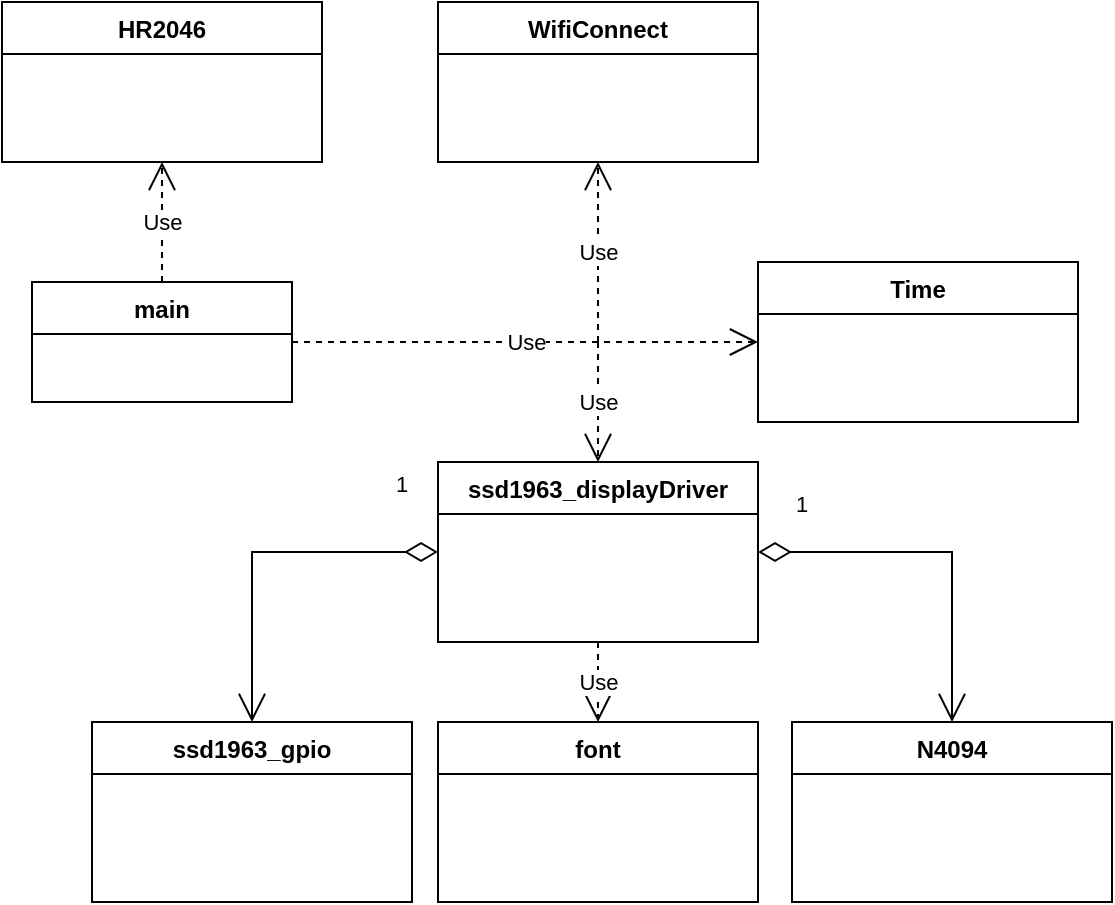 <mxfile version="21.3.4" type="device">
  <diagram id="C5RBs43oDa-KdzZeNtuy" name="Page-1">
    <mxGraphModel dx="284" dy="165" grid="1" gridSize="10" guides="1" tooltips="1" connect="1" arrows="1" fold="1" page="1" pageScale="1" pageWidth="827" pageHeight="1169" math="0" shadow="0">
      <root>
        <mxCell id="WIyWlLk6GJQsqaUBKTNV-0" />
        <mxCell id="WIyWlLk6GJQsqaUBKTNV-1" parent="WIyWlLk6GJQsqaUBKTNV-0" />
        <mxCell id="NhvEhMI3FrdmYwU15fbO-18" value="main" style="swimlane;fontStyle=1;align=center;verticalAlign=top;childLayout=stackLayout;horizontal=1;startSize=26;horizontalStack=0;resizeParent=1;resizeParentMax=0;resizeLast=0;collapsible=1;marginBottom=0;whiteSpace=wrap;html=1;" vertex="1" collapsed="1" parent="WIyWlLk6GJQsqaUBKTNV-1">
          <mxGeometry x="20" y="340" width="130" height="60" as="geometry">
            <mxRectangle x="20" y="300" width="220" height="112" as="alternateBounds" />
          </mxGeometry>
        </mxCell>
        <mxCell id="NhvEhMI3FrdmYwU15fbO-19" value="+ task1(void *) : void&lt;br&gt;+ setupScreenInterface() : void&lt;br&gt;+ sendPostRequest(int) : void&lt;br&gt;+ setup() : void&lt;br&gt;+ loop() : void" style="text;strokeColor=none;fillColor=none;align=left;verticalAlign=top;spacingLeft=4;spacingRight=4;overflow=hidden;rotatable=0;points=[[0,0.5],[1,0.5]];portConstraint=eastwest;whiteSpace=wrap;html=1;" vertex="1" parent="NhvEhMI3FrdmYwU15fbO-18">
          <mxGeometry y="26" width="220" height="86" as="geometry" />
        </mxCell>
        <mxCell id="NhvEhMI3FrdmYwU15fbO-22" value="HR2046" style="swimlane;fontStyle=1;align=center;verticalAlign=top;childLayout=stackLayout;horizontal=1;startSize=26;horizontalStack=0;resizeParent=1;resizeLast=0;collapsible=1;marginBottom=0;rounded=0;shadow=0;strokeWidth=1;" vertex="1" collapsed="1" parent="WIyWlLk6GJQsqaUBKTNV-1">
          <mxGeometry x="5" y="200" width="160" height="80" as="geometry">
            <mxRectangle x="20" y="40" width="220" height="190" as="alternateBounds" />
          </mxGeometry>
        </mxCell>
        <mxCell id="NhvEhMI3FrdmYwU15fbO-23" value="+ HR2046(SPIClass &amp;spi, uint8_t cs)&#xa;+ init() : void&#xa;+ powerDown() : void&#xa;+ readRaw(uint8_t target) : uint16_t&#xa;+ readRaw(uint16_t &amp;x, uint16_t &amp;y, &#xa;uint32_t &amp;z) : void&#xa; " style="text;align=left;verticalAlign=top;spacingLeft=4;spacingRight=4;overflow=hidden;rotatable=0;points=[[0,0.5],[1,0.5]];portConstraint=eastwest;" vertex="1" parent="NhvEhMI3FrdmYwU15fbO-22">
          <mxGeometry y="26" width="220" height="94" as="geometry" />
        </mxCell>
        <mxCell id="NhvEhMI3FrdmYwU15fbO-26" value="" style="line;html=1;strokeWidth=1;align=left;verticalAlign=middle;spacingTop=-1;spacingLeft=3;spacingRight=3;rotatable=0;labelPosition=right;points=[];portConstraint=eastwest;" vertex="1" parent="NhvEhMI3FrdmYwU15fbO-22">
          <mxGeometry y="120" width="220" height="8" as="geometry" />
        </mxCell>
        <mxCell id="NhvEhMI3FrdmYwU15fbO-27" value="- &amp;spi : SPIClass&#xa;- cs : uint8_t" style="text;align=left;verticalAlign=top;spacingLeft=4;spacingRight=4;overflow=hidden;rotatable=0;points=[[0,0.5],[1,0.5]];portConstraint=eastwest;" vertex="1" parent="NhvEhMI3FrdmYwU15fbO-22">
          <mxGeometry y="128" width="220" height="62" as="geometry" />
        </mxCell>
        <mxCell id="NhvEhMI3FrdmYwU15fbO-29" value="N4094" style="swimlane;fontStyle=1;align=center;verticalAlign=top;childLayout=stackLayout;horizontal=1;startSize=26;horizontalStack=0;resizeParent=1;resizeLast=0;collapsible=1;marginBottom=0;rounded=0;shadow=0;strokeWidth=1;" vertex="1" collapsed="1" parent="WIyWlLk6GJQsqaUBKTNV-1">
          <mxGeometry x="400" y="560" width="160" height="90" as="geometry">
            <mxRectangle x="560" y="990" width="210" height="130" as="alternateBounds" />
          </mxGeometry>
        </mxCell>
        <mxCell id="NhvEhMI3FrdmYwU15fbO-30" value="+ N4094(SPIClass &amp;spi, uint8_t cs)&#xa;+ init() : void&#xa;+ write(uint16_t value) : void&#xa; " style="text;align=left;verticalAlign=top;spacingLeft=4;spacingRight=4;overflow=hidden;rotatable=0;points=[[0,0.5],[1,0.5]];portConstraint=eastwest;" vertex="1" parent="NhvEhMI3FrdmYwU15fbO-29">
          <mxGeometry y="26" width="210" height="54" as="geometry" />
        </mxCell>
        <mxCell id="NhvEhMI3FrdmYwU15fbO-31" value="" style="line;html=1;strokeWidth=1;align=left;verticalAlign=middle;spacingTop=-1;spacingLeft=3;spacingRight=3;rotatable=0;labelPosition=right;points=[];portConstraint=eastwest;" vertex="1" parent="NhvEhMI3FrdmYwU15fbO-29">
          <mxGeometry y="80" width="210" height="8" as="geometry" />
        </mxCell>
        <mxCell id="NhvEhMI3FrdmYwU15fbO-32" value="- &amp;spi : SPIClass&#xa;- cs : uint8_t" style="text;align=left;verticalAlign=top;spacingLeft=4;spacingRight=4;overflow=hidden;rotatable=0;points=[[0,0.5],[1,0.5]];portConstraint=eastwest;" vertex="1" parent="NhvEhMI3FrdmYwU15fbO-29">
          <mxGeometry y="88" width="210" height="42" as="geometry" />
        </mxCell>
        <mxCell id="NhvEhMI3FrdmYwU15fbO-33" value="Time" style="swimlane;fontStyle=1;align=center;verticalAlign=top;childLayout=stackLayout;horizontal=1;startSize=26;horizontalStack=0;resizeParent=1;resizeLast=0;collapsible=1;marginBottom=0;rounded=0;shadow=0;strokeWidth=1;" vertex="1" collapsed="1" parent="WIyWlLk6GJQsqaUBKTNV-1">
          <mxGeometry x="383" y="330" width="160" height="80" as="geometry">
            <mxRectangle x="560" y="40" width="230" height="260" as="alternateBounds" />
          </mxGeometry>
        </mxCell>
        <mxCell id="NhvEhMI3FrdmYwU15fbO-34" value="+ Time(tmElements_t, NTPClient);&#xa;+ setupNTP() : void&#xa;+ setTime(int hour, int min, int sec) : bool&#xa;+ setDate(const char *str) : bool&#xa;+ getTime(char * instring) : void&#xa;+ getDate(char * instring) : void&#xa;+ printTime() : void&#xa;+ printDate() : void+ tm_ : tmElements_t&#xa;+ timeClient_ : NTPClient&#xa;+ tm_ : tmElements_t " style="text;align=left;verticalAlign=top;spacingLeft=4;spacingRight=4;overflow=hidden;rotatable=0;points=[[0,0.5],[1,0.5]];portConstraint=eastwest;" vertex="1" parent="NhvEhMI3FrdmYwU15fbO-33">
          <mxGeometry y="26" width="230" height="154" as="geometry" />
        </mxCell>
        <mxCell id="NhvEhMI3FrdmYwU15fbO-35" value="" style="line;html=1;strokeWidth=1;align=left;verticalAlign=middle;spacingTop=-1;spacingLeft=3;spacingRight=3;rotatable=0;labelPosition=right;points=[];portConstraint=eastwest;" vertex="1" parent="NhvEhMI3FrdmYwU15fbO-33">
          <mxGeometry y="180" width="230" height="8" as="geometry" />
        </mxCell>
        <mxCell id="NhvEhMI3FrdmYwU15fbO-36" value="- monthName_[12] : const char *&#xa;- weekDays[7] : String&#xa;- timeOffset_ : long&#xa;- DST_ : bool" style="text;align=left;verticalAlign=top;spacingLeft=4;spacingRight=4;overflow=hidden;rotatable=0;points=[[0,0.5],[1,0.5]];portConstraint=eastwest;" vertex="1" parent="NhvEhMI3FrdmYwU15fbO-33">
          <mxGeometry y="188" width="230" height="72" as="geometry" />
        </mxCell>
        <mxCell id="NhvEhMI3FrdmYwU15fbO-37" value="WifiConnect" style="swimlane;fontStyle=1;align=center;verticalAlign=top;childLayout=stackLayout;horizontal=1;startSize=26;horizontalStack=0;resizeParent=1;resizeLast=0;collapsible=1;marginBottom=0;rounded=0;shadow=0;strokeWidth=1;" vertex="1" collapsed="1" parent="WIyWlLk6GJQsqaUBKTNV-1">
          <mxGeometry x="223" y="200" width="160" height="80" as="geometry">
            <mxRectangle x="298" y="40" width="220" height="240" as="alternateBounds" />
          </mxGeometry>
        </mxCell>
        <mxCell id="NhvEhMI3FrdmYwU15fbO-38" value="+ WifiConnect();&#xa;+ BeginWiFiConnection() : void&#xa;+ ScanForWiFiSignal() : void&#xa;+ ConnectToWiFi() : void&#xa;+ WiFiConnectStatus(const char *ssid,&#xa; const char *password) : void&#xa;+ DisconnectFromWiFi() : void&#xa;+ setupWifi() : void&#xa;+ *ssid_ : const char&#xa;+ *password_ : const char" style="text;align=left;verticalAlign=top;spacingLeft=4;spacingRight=4;overflow=hidden;rotatable=0;points=[[0,0.5],[1,0.5]];portConstraint=eastwest;" vertex="1" parent="NhvEhMI3FrdmYwU15fbO-37">
          <mxGeometry y="26" width="220" height="154" as="geometry" />
        </mxCell>
        <mxCell id="NhvEhMI3FrdmYwU15fbO-39" value="" style="line;html=1;strokeWidth=1;align=left;verticalAlign=middle;spacingTop=-1;spacingLeft=3;spacingRight=3;rotatable=0;labelPosition=right;points=[];portConstraint=eastwest;" vertex="1" parent="NhvEhMI3FrdmYwU15fbO-37">
          <mxGeometry y="180" width="220" height="8" as="geometry" />
        </mxCell>
        <mxCell id="NhvEhMI3FrdmYwU15fbO-40" value="- networkList : int&#xa;- ledPin_ : int" style="text;align=left;verticalAlign=top;spacingLeft=4;spacingRight=4;overflow=hidden;rotatable=0;points=[[0,0.5],[1,0.5]];portConstraint=eastwest;" vertex="1" parent="NhvEhMI3FrdmYwU15fbO-37">
          <mxGeometry y="188" width="220" height="42" as="geometry" />
        </mxCell>
        <mxCell id="NhvEhMI3FrdmYwU15fbO-41" value="font" style="swimlane;fontStyle=1;align=center;verticalAlign=top;childLayout=stackLayout;horizontal=1;startSize=26;horizontalStack=0;resizeParent=1;resizeLast=0;collapsible=1;marginBottom=0;rounded=0;shadow=0;strokeWidth=1;" vertex="1" collapsed="1" parent="WIyWlLk6GJQsqaUBKTNV-1">
          <mxGeometry x="223" y="560" width="160" height="90" as="geometry">
            <mxRectangle x="308" y="960" width="210" height="160" as="alternateBounds" />
          </mxGeometry>
        </mxCell>
        <mxCell id="NhvEhMI3FrdmYwU15fbO-42" value="+ font();&#xa;+ charToPixels8(char letter,&#xa; char * instring) : bool&#xa;+ charToPixels16(char letter,&#xa; char * instring) : bool" style="text;align=left;verticalAlign=top;spacingLeft=4;spacingRight=4;overflow=hidden;rotatable=0;points=[[0,0.5],[1,0.5]];portConstraint=eastwest;" vertex="1" parent="NhvEhMI3FrdmYwU15fbO-41">
          <mxGeometry y="26" width="210" height="84" as="geometry" />
        </mxCell>
        <mxCell id="NhvEhMI3FrdmYwU15fbO-43" value="" style="line;html=1;strokeWidth=1;align=left;verticalAlign=middle;spacingTop=-1;spacingLeft=3;spacingRight=3;rotatable=0;labelPosition=right;points=[];portConstraint=eastwest;" vertex="1" parent="NhvEhMI3FrdmYwU15fbO-41">
          <mxGeometry y="110" width="210" height="8" as="geometry" />
        </mxCell>
        <mxCell id="NhvEhMI3FrdmYwU15fbO-44" value="- myFont_[256][8]: unsigned char&#xa;- myFont16_[96][32] : unsigned char" style="text;align=left;verticalAlign=top;spacingLeft=4;spacingRight=4;overflow=hidden;rotatable=0;points=[[0,0.5],[1,0.5]];portConstraint=eastwest;" vertex="1" parent="NhvEhMI3FrdmYwU15fbO-41">
          <mxGeometry y="118" width="210" height="42" as="geometry" />
        </mxCell>
        <mxCell id="NhvEhMI3FrdmYwU15fbO-49" value="ssd1963_displayDriver" style="swimlane;fontStyle=1;align=center;verticalAlign=top;childLayout=stackLayout;horizontal=1;startSize=26;horizontalStack=0;resizeParent=1;resizeLast=0;collapsible=1;marginBottom=0;rounded=0;shadow=0;strokeWidth=1;" vertex="1" collapsed="1" parent="WIyWlLk6GJQsqaUBKTNV-1">
          <mxGeometry x="223" y="430" width="160" height="90" as="geometry">
            <mxRectangle x="223" y="430" width="380" height="470" as="alternateBounds" />
          </mxGeometry>
        </mxCell>
        <mxCell id="NhvEhMI3FrdmYwU15fbO-50" value="+ ssd1963(N4094 shiftRegister, ssd1963_gpio gpioControl)&#xa;+ insertFrame(int length, int height, int x,&#xa; int y, int color, char* centeredText, bool smallText) : void &#xa;+ DisplayInit() : void&#xa;+ DisplayReset() : void&#xa;+ DisplayOff() : void&#xa;+ DisplayOn() : void&#xa;+ EnterSleepMode() : void&#xa;+ ExitSleepMode() : void&#xa;+ MemoryAccessControl(unsigned char parameter) : void&#xa;+ InterfacePixelFormat(unsigned char parameter) : void&#xa;+ SetColumnAddress(uint16_t Start, uint16_t End) : void&#xa;+ SetPageAddress(uint16_t Start, uint16_t End) : void&#xa;+ MemoryWrite() : void&#xa;+ FillRectangle(unsigned int StartX, unsigned int StartY, &#xa;unsigned int Width, unsigned int Height, unsigned char Red, &#xa;unsigned char Green, unsigned char Blue) : void&#xa;+ setColRowStartStop(uint16_t x_ColStart, &#xa;uint16_t y_RowStart, uint16_t x_ColEnd, uint16_t y_RowEnd) : void&#xa;+ fill(uint16_t x_ColStart, uint16_t y_RowStart, &#xa;uint16_t x_ColEnd, uint16_t y_RowEnd, Color color) : void&#xa;+ writeChar(uint16_t x_ColStart, uint16_t y_RowStart,&#xa;char character, Color color, font * font, bool fontsize_8) : void&#xa;+ writeString(uint16_t x_ColStart, uint16_t y_RowStart,&#xa; char * stringArray, Color color, font * font, bool fontsize_8) : void" style="text;align=left;verticalAlign=top;spacingLeft=4;spacingRight=4;overflow=hidden;rotatable=0;points=[[0,0.5],[1,0.5]];portConstraint=eastwest;" vertex="1" parent="NhvEhMI3FrdmYwU15fbO-49">
          <mxGeometry y="26" width="380" height="364" as="geometry" />
        </mxCell>
        <mxCell id="NhvEhMI3FrdmYwU15fbO-51" value="" style="line;html=1;strokeWidth=1;align=left;verticalAlign=middle;spacingTop=-1;spacingLeft=3;spacingRight=3;rotatable=0;labelPosition=right;points=[];portConstraint=eastwest;" vertex="1" parent="NhvEhMI3FrdmYwU15fbO-49">
          <mxGeometry y="390" width="380" height="8" as="geometry" />
        </mxCell>
        <mxCell id="NhvEhMI3FrdmYwU15fbO-52" value="- ssdDataSlow(uint8_t value) : void &#xa;- ssdCmdSlow(uint8_t value) : void&#xa;- shiftRegister_ : N4094 &#xa;- gpioControl_ : ssd1963_gpio" style="text;align=left;verticalAlign=top;spacingLeft=4;spacingRight=4;overflow=hidden;rotatable=0;points=[[0,0.5],[1,0.5]];portConstraint=eastwest;" vertex="1" parent="NhvEhMI3FrdmYwU15fbO-49">
          <mxGeometry y="398" width="380" height="72" as="geometry" />
        </mxCell>
        <mxCell id="NhvEhMI3FrdmYwU15fbO-53" value="ssd1963_gpio" style="swimlane;fontStyle=1;align=center;verticalAlign=top;childLayout=stackLayout;horizontal=1;startSize=26;horizontalStack=0;resizeParent=1;resizeLast=0;collapsible=1;marginBottom=0;rounded=0;shadow=0;strokeWidth=1;" vertex="1" collapsed="1" parent="WIyWlLk6GJQsqaUBKTNV-1">
          <mxGeometry x="50" y="560" width="160" height="90" as="geometry">
            <mxRectangle x="40" y="930" width="240" height="190" as="alternateBounds" />
          </mxGeometry>
        </mxCell>
        <mxCell id="NhvEhMI3FrdmYwU15fbO-54" value="+ ssd1963_gpio(gpio_num_t controlPins[])&#xa;+ initGpioPins() : void&#xa;+ RST_setLevel(bool level) : void&#xa;+ RS_setLevel(bool level) : void&#xa;+ WR_setLevel(bool level) : void&#xa;+ CS_setLevel(bool level) : void&#xa;+ WR_pulse() : void" style="text;align=left;verticalAlign=top;spacingLeft=4;spacingRight=4;overflow=hidden;rotatable=0;points=[[0,0.5],[1,0.5]];portConstraint=eastwest;" vertex="1" parent="NhvEhMI3FrdmYwU15fbO-53">
          <mxGeometry y="26" width="240" height="104" as="geometry" />
        </mxCell>
        <mxCell id="NhvEhMI3FrdmYwU15fbO-55" value="" style="line;html=1;strokeWidth=1;align=left;verticalAlign=middle;spacingTop=-1;spacingLeft=3;spacingRight=3;rotatable=0;labelPosition=right;points=[];portConstraint=eastwest;" vertex="1" parent="NhvEhMI3FrdmYwU15fbO-53">
          <mxGeometry y="130" width="240" height="8" as="geometry" />
        </mxCell>
        <mxCell id="NhvEhMI3FrdmYwU15fbO-56" value="- controlPins_[4] : gpio_num_t&#xa;- io_config_ : gpio_config_t&#xa;- control_config_ : gpio_config_t" style="text;align=left;verticalAlign=top;spacingLeft=4;spacingRight=4;overflow=hidden;rotatable=0;points=[[0,0.5],[1,0.5]];portConstraint=eastwest;" vertex="1" parent="NhvEhMI3FrdmYwU15fbO-53">
          <mxGeometry y="138" width="240" height="52" as="geometry" />
        </mxCell>
        <mxCell id="NhvEhMI3FrdmYwU15fbO-57" value="Use" style="endArrow=open;endSize=12;dashed=1;html=1;rounded=0;entryX=0.5;entryY=0;entryDx=0;entryDy=0;" edge="1" parent="WIyWlLk6GJQsqaUBKTNV-1" source="NhvEhMI3FrdmYwU15fbO-52" target="NhvEhMI3FrdmYwU15fbO-41">
          <mxGeometry width="160" relative="1" as="geometry">
            <mxPoint x="610" y="970" as="sourcePoint" />
            <mxPoint x="770" y="970" as="targetPoint" />
          </mxGeometry>
        </mxCell>
        <mxCell id="NhvEhMI3FrdmYwU15fbO-58" value="1" style="endArrow=open;html=1;endSize=12;startArrow=diamondThin;startSize=14;startFill=0;edgeStyle=orthogonalEdgeStyle;align=left;verticalAlign=bottom;rounded=0;exitX=0;exitY=0.5;exitDx=0;exitDy=0;entryX=0.5;entryY=0;entryDx=0;entryDy=0;" edge="1" parent="WIyWlLk6GJQsqaUBKTNV-1" source="NhvEhMI3FrdmYwU15fbO-50" target="NhvEhMI3FrdmYwU15fbO-53">
          <mxGeometry x="-0.742" y="-25" relative="1" as="geometry">
            <mxPoint x="40" y="670" as="sourcePoint" />
            <mxPoint x="200" y="670" as="targetPoint" />
            <mxPoint as="offset" />
          </mxGeometry>
        </mxCell>
        <mxCell id="NhvEhMI3FrdmYwU15fbO-59" value="1" style="endArrow=open;html=1;endSize=12;startArrow=diamondThin;startSize=14;startFill=0;edgeStyle=orthogonalEdgeStyle;align=left;verticalAlign=bottom;rounded=0;exitX=1;exitY=0.5;exitDx=0;exitDy=0;entryX=0.5;entryY=0;entryDx=0;entryDy=0;" edge="1" parent="WIyWlLk6GJQsqaUBKTNV-1" source="NhvEhMI3FrdmYwU15fbO-50" target="NhvEhMI3FrdmYwU15fbO-29">
          <mxGeometry x="-0.813" y="15" relative="1" as="geometry">
            <mxPoint x="233" y="648" as="sourcePoint" />
            <mxPoint x="170" y="940" as="targetPoint" />
            <mxPoint as="offset" />
          </mxGeometry>
        </mxCell>
        <mxCell id="NhvEhMI3FrdmYwU15fbO-60" value="Use" style="endArrow=open;endSize=12;dashed=1;html=1;rounded=0;exitX=0.5;exitY=0;exitDx=0;exitDy=0;" edge="1" parent="WIyWlLk6GJQsqaUBKTNV-1" source="NhvEhMI3FrdmYwU15fbO-18" target="NhvEhMI3FrdmYwU15fbO-27">
          <mxGeometry width="160" relative="1" as="geometry">
            <mxPoint x="370" y="370" as="sourcePoint" />
            <mxPoint x="130" y="230" as="targetPoint" />
          </mxGeometry>
        </mxCell>
        <mxCell id="NhvEhMI3FrdmYwU15fbO-61" value="Use" style="endArrow=open;endSize=12;dashed=1;html=1;rounded=0;exitX=1;exitY=0.5;exitDx=0;exitDy=0;" edge="1" parent="WIyWlLk6GJQsqaUBKTNV-1" source="NhvEhMI3FrdmYwU15fbO-19" target="NhvEhMI3FrdmYwU15fbO-36">
          <mxGeometry width="160" relative="1" as="geometry">
            <mxPoint x="140" y="310" as="sourcePoint" />
            <mxPoint x="690" y="369" as="targetPoint" />
            <Array as="points" />
          </mxGeometry>
        </mxCell>
        <mxCell id="NhvEhMI3FrdmYwU15fbO-62" value="Use" style="endArrow=open;endSize=12;dashed=1;html=1;rounded=0;entryX=0.5;entryY=1;entryDx=0;entryDy=0;" edge="1" parent="WIyWlLk6GJQsqaUBKTNV-1" target="NhvEhMI3FrdmYwU15fbO-37">
          <mxGeometry width="160" relative="1" as="geometry">
            <mxPoint x="303" y="370" as="sourcePoint" />
            <mxPoint x="490" y="350" as="targetPoint" />
          </mxGeometry>
        </mxCell>
        <mxCell id="NhvEhMI3FrdmYwU15fbO-63" value="Use" style="endArrow=open;endSize=12;dashed=1;html=1;rounded=0;entryX=0.5;entryY=0;entryDx=0;entryDy=0;" edge="1" parent="WIyWlLk6GJQsqaUBKTNV-1" target="NhvEhMI3FrdmYwU15fbO-49">
          <mxGeometry width="160" relative="1" as="geometry">
            <mxPoint x="303" y="370" as="sourcePoint" />
            <mxPoint x="450" y="330" as="targetPoint" />
          </mxGeometry>
        </mxCell>
      </root>
    </mxGraphModel>
  </diagram>
</mxfile>
